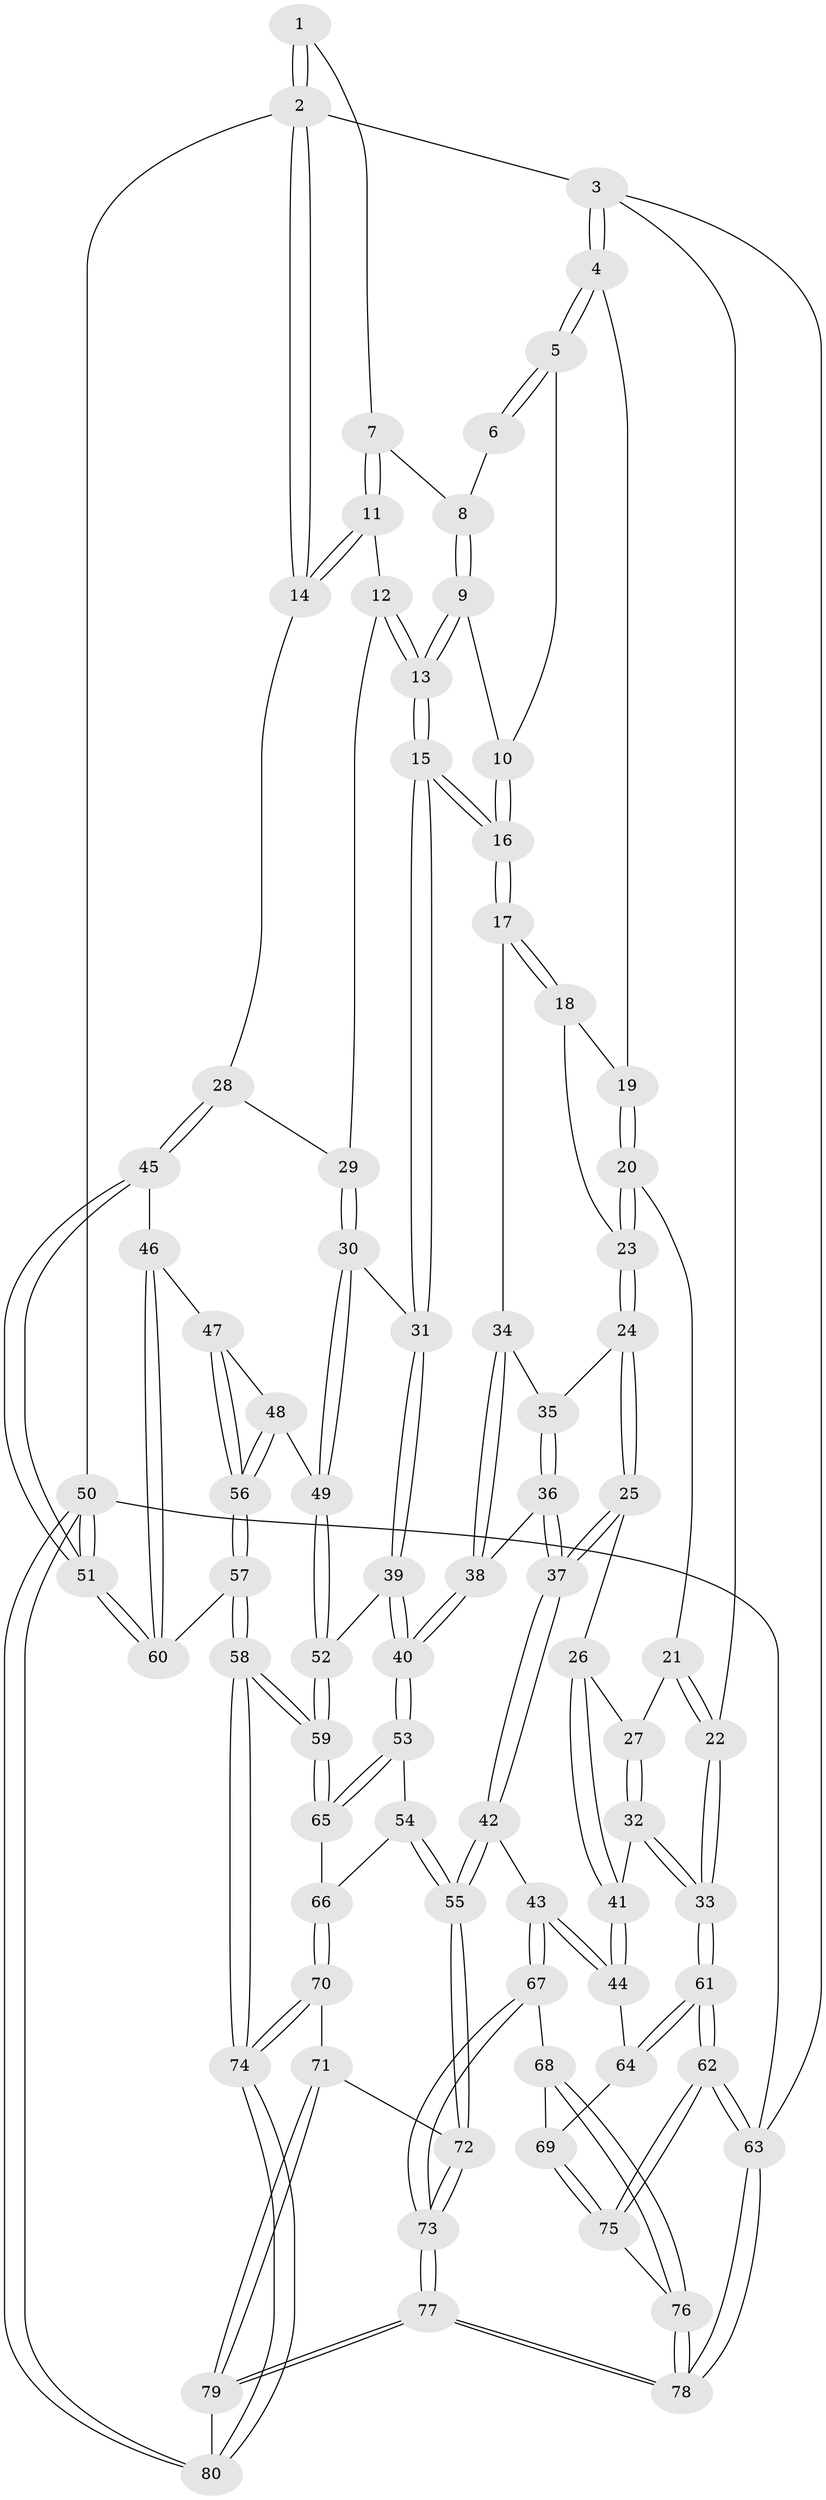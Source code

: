 // coarse degree distribution, {4: 0.375, 6: 0.08333333333333333, 5: 0.4166666666666667, 3: 0.10416666666666667, 7: 0.020833333333333332}
// Generated by graph-tools (version 1.1) at 2025/24/03/03/25 07:24:31]
// undirected, 80 vertices, 197 edges
graph export_dot {
graph [start="1"]
  node [color=gray90,style=filled];
  1 [pos="+0.819504160265081+0"];
  2 [pos="+1+0"];
  3 [pos="+0+0"];
  4 [pos="+0.19598052569172045+0"];
  5 [pos="+0.31769119521468264+0"];
  6 [pos="+0.5074750665447387+0"];
  7 [pos="+0.7452690856182423+0.11220478710376644"];
  8 [pos="+0.6480220342006822+0.08163181990066219"];
  9 [pos="+0.6294478832107502+0.18007993035217987"];
  10 [pos="+0.3462110918066035+0"];
  11 [pos="+0.7546011096374073+0.1370862945193561"];
  12 [pos="+0.6892544185990508+0.2885029823734137"];
  13 [pos="+0.6758162048337665+0.2957718648716968"];
  14 [pos="+1+0.11985197901916682"];
  15 [pos="+0.617965371271251+0.3629853885206198"];
  16 [pos="+0.5674720329581396+0.3576633274346278"];
  17 [pos="+0.5427570565504759+0.3676575951456062"];
  18 [pos="+0.41010441713253193+0.30157061691308995"];
  19 [pos="+0.21638041572169728+0.1672060407605341"];
  20 [pos="+0.2100200445014379+0.23487571102866914"];
  21 [pos="+0.11797272563894148+0.34536426725374547"];
  22 [pos="+0+0.41508256978473307"];
  23 [pos="+0.28707125842378295+0.38102521069286366"];
  24 [pos="+0.2996435118962375+0.40877785273405426"];
  25 [pos="+0.27859703649439727+0.47730728013845386"];
  26 [pos="+0.2408691542513324+0.49671344483417507"];
  27 [pos="+0.12432024549520079+0.39764512666438906"];
  28 [pos="+1+0.1999785756470608"];
  29 [pos="+0.9182270788605873+0.29169183574585394"];
  30 [pos="+0.7900709010393963+0.5093836135611197"];
  31 [pos="+0.657978866891685+0.4408159248768428"];
  32 [pos="+0.07459782928583505+0.5496389980321903"];
  33 [pos="+0+0.518259499346407"];
  34 [pos="+0.5274890159538803+0.3786108903158349"];
  35 [pos="+0.5021953374428927+0.39503979385064897"];
  36 [pos="+0.41779074756323686+0.5715519255648028"];
  37 [pos="+0.38615364548830244+0.5855833499106468"];
  38 [pos="+0.5141284130118366+0.6052870753735938"];
  39 [pos="+0.6073028084580995+0.5889985401615766"];
  40 [pos="+0.5819980236437052+0.6373368940242159"];
  41 [pos="+0.1460892276316632+0.589356882077198"];
  42 [pos="+0.34309770630652275+0.7002430270113996"];
  43 [pos="+0.21992217582593052+0.7083080485498087"];
  44 [pos="+0.16942275485079983+0.661202556576395"];
  45 [pos="+1+0.4709436431395622"];
  46 [pos="+1+0.5284386652389789"];
  47 [pos="+0.9932517774196884+0.5351030231316897"];
  48 [pos="+0.9348863257221073+0.5463523022493431"];
  49 [pos="+0.8301713579323676+0.5528795387230052"];
  50 [pos="+1+1"];
  51 [pos="+1+0.8920564921491106"];
  52 [pos="+0.8004899701403475+0.63603721979594"];
  53 [pos="+0.585413346113181+0.6619632977316562"];
  54 [pos="+0.5470250256282806+0.700096904634198"];
  55 [pos="+0.42733466174642737+0.7904723503702883"];
  56 [pos="+0.8936130061298749+0.8060611205777038"];
  57 [pos="+0.8865413114498532+0.8353877193742709"];
  58 [pos="+0.8023224401801449+0.8446299595063798"];
  59 [pos="+0.7707002821584504+0.783382846213106"];
  60 [pos="+0.9164402059535894+0.8369105317587092"];
  61 [pos="+0+0.7944940878685174"];
  62 [pos="+0+0.8022722268630509"];
  63 [pos="+0+1"];
  64 [pos="+0.08233655734307034+0.7116090317363603"];
  65 [pos="+0.724719225793524+0.7607252159031366"];
  66 [pos="+0.5844972734184173+0.8033501155175429"];
  67 [pos="+0.18409736647903596+0.8493022111377526"];
  68 [pos="+0.17278367830145563+0.8500886777968835"];
  69 [pos="+0.08591849391129397+0.8401690485707443"];
  70 [pos="+0.5349837619980082+0.855856929465344"];
  71 [pos="+0.4585781750376641+0.8649516913866309"];
  72 [pos="+0.43359428556070856+0.8403303557101949"];
  73 [pos="+0.24857288525777804+0.950880036948118"];
  74 [pos="+0.769839816072178+0.9063402499536158"];
  75 [pos="+0+0.8546860593895241"];
  76 [pos="+0.07090970444428368+0.950859534286141"];
  77 [pos="+0.2014540700704106+1"];
  78 [pos="+0.1659586605680977+1"];
  79 [pos="+0.5611477855799636+1"];
  80 [pos="+0.6943248374128872+1"];
  1 -- 2;
  1 -- 2;
  1 -- 7;
  2 -- 3;
  2 -- 14;
  2 -- 14;
  2 -- 50;
  3 -- 4;
  3 -- 4;
  3 -- 22;
  3 -- 63;
  4 -- 5;
  4 -- 5;
  4 -- 19;
  5 -- 6;
  5 -- 6;
  5 -- 10;
  6 -- 8;
  7 -- 8;
  7 -- 11;
  7 -- 11;
  8 -- 9;
  8 -- 9;
  9 -- 10;
  9 -- 13;
  9 -- 13;
  10 -- 16;
  10 -- 16;
  11 -- 12;
  11 -- 14;
  11 -- 14;
  12 -- 13;
  12 -- 13;
  12 -- 29;
  13 -- 15;
  13 -- 15;
  14 -- 28;
  15 -- 16;
  15 -- 16;
  15 -- 31;
  15 -- 31;
  16 -- 17;
  16 -- 17;
  17 -- 18;
  17 -- 18;
  17 -- 34;
  18 -- 19;
  18 -- 23;
  19 -- 20;
  19 -- 20;
  20 -- 21;
  20 -- 23;
  20 -- 23;
  21 -- 22;
  21 -- 22;
  21 -- 27;
  22 -- 33;
  22 -- 33;
  23 -- 24;
  23 -- 24;
  24 -- 25;
  24 -- 25;
  24 -- 35;
  25 -- 26;
  25 -- 37;
  25 -- 37;
  26 -- 27;
  26 -- 41;
  26 -- 41;
  27 -- 32;
  27 -- 32;
  28 -- 29;
  28 -- 45;
  28 -- 45;
  29 -- 30;
  29 -- 30;
  30 -- 31;
  30 -- 49;
  30 -- 49;
  31 -- 39;
  31 -- 39;
  32 -- 33;
  32 -- 33;
  32 -- 41;
  33 -- 61;
  33 -- 61;
  34 -- 35;
  34 -- 38;
  34 -- 38;
  35 -- 36;
  35 -- 36;
  36 -- 37;
  36 -- 37;
  36 -- 38;
  37 -- 42;
  37 -- 42;
  38 -- 40;
  38 -- 40;
  39 -- 40;
  39 -- 40;
  39 -- 52;
  40 -- 53;
  40 -- 53;
  41 -- 44;
  41 -- 44;
  42 -- 43;
  42 -- 55;
  42 -- 55;
  43 -- 44;
  43 -- 44;
  43 -- 67;
  43 -- 67;
  44 -- 64;
  45 -- 46;
  45 -- 51;
  45 -- 51;
  46 -- 47;
  46 -- 60;
  46 -- 60;
  47 -- 48;
  47 -- 56;
  47 -- 56;
  48 -- 49;
  48 -- 56;
  48 -- 56;
  49 -- 52;
  49 -- 52;
  50 -- 51;
  50 -- 51;
  50 -- 80;
  50 -- 80;
  50 -- 63;
  51 -- 60;
  51 -- 60;
  52 -- 59;
  52 -- 59;
  53 -- 54;
  53 -- 65;
  53 -- 65;
  54 -- 55;
  54 -- 55;
  54 -- 66;
  55 -- 72;
  55 -- 72;
  56 -- 57;
  56 -- 57;
  57 -- 58;
  57 -- 58;
  57 -- 60;
  58 -- 59;
  58 -- 59;
  58 -- 74;
  58 -- 74;
  59 -- 65;
  59 -- 65;
  61 -- 62;
  61 -- 62;
  61 -- 64;
  61 -- 64;
  62 -- 63;
  62 -- 63;
  62 -- 75;
  62 -- 75;
  63 -- 78;
  63 -- 78;
  64 -- 69;
  65 -- 66;
  66 -- 70;
  66 -- 70;
  67 -- 68;
  67 -- 73;
  67 -- 73;
  68 -- 69;
  68 -- 76;
  68 -- 76;
  69 -- 75;
  69 -- 75;
  70 -- 71;
  70 -- 74;
  70 -- 74;
  71 -- 72;
  71 -- 79;
  71 -- 79;
  72 -- 73;
  72 -- 73;
  73 -- 77;
  73 -- 77;
  74 -- 80;
  74 -- 80;
  75 -- 76;
  76 -- 78;
  76 -- 78;
  77 -- 78;
  77 -- 78;
  77 -- 79;
  77 -- 79;
  79 -- 80;
}
